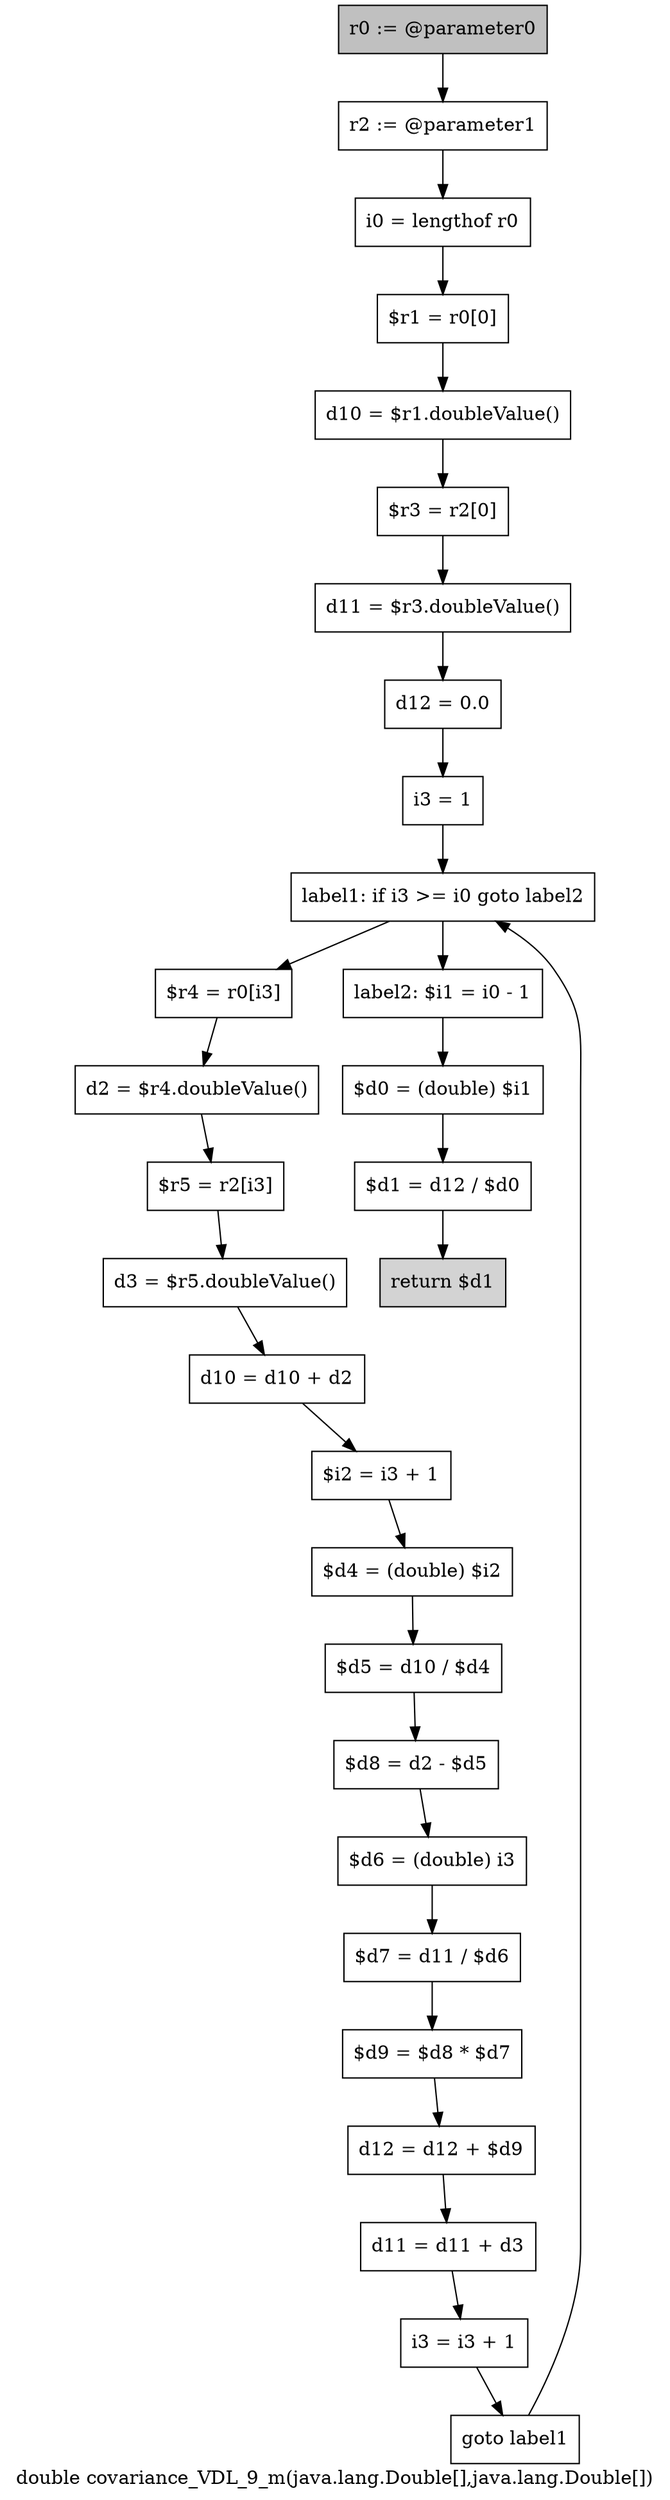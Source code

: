 digraph "double covariance_VDL_9_m(java.lang.Double[],java.lang.Double[])" {
    label="double covariance_VDL_9_m(java.lang.Double[],java.lang.Double[])";
    node [shape=box];
    "0" [style=filled,fillcolor=gray,label="r0 := @parameter0",];
    "1" [label="r2 := @parameter1",];
    "0"->"1";
    "2" [label="i0 = lengthof r0",];
    "1"->"2";
    "3" [label="$r1 = r0[0]",];
    "2"->"3";
    "4" [label="d10 = $r1.doubleValue()",];
    "3"->"4";
    "5" [label="$r3 = r2[0]",];
    "4"->"5";
    "6" [label="d11 = $r3.doubleValue()",];
    "5"->"6";
    "7" [label="d12 = 0.0",];
    "6"->"7";
    "8" [label="i3 = 1",];
    "7"->"8";
    "9" [label="label1: if i3 >= i0 goto label2",];
    "8"->"9";
    "10" [label="$r4 = r0[i3]",];
    "9"->"10";
    "26" [label="label2: $i1 = i0 - 1",];
    "9"->"26";
    "11" [label="d2 = $r4.doubleValue()",];
    "10"->"11";
    "12" [label="$r5 = r2[i3]",];
    "11"->"12";
    "13" [label="d3 = $r5.doubleValue()",];
    "12"->"13";
    "14" [label="d10 = d10 + d2",];
    "13"->"14";
    "15" [label="$i2 = i3 + 1",];
    "14"->"15";
    "16" [label="$d4 = (double) $i2",];
    "15"->"16";
    "17" [label="$d5 = d10 / $d4",];
    "16"->"17";
    "18" [label="$d8 = d2 - $d5",];
    "17"->"18";
    "19" [label="$d6 = (double) i3",];
    "18"->"19";
    "20" [label="$d7 = d11 / $d6",];
    "19"->"20";
    "21" [label="$d9 = $d8 * $d7",];
    "20"->"21";
    "22" [label="d12 = d12 + $d9",];
    "21"->"22";
    "23" [label="d11 = d11 + d3",];
    "22"->"23";
    "24" [label="i3 = i3 + 1",];
    "23"->"24";
    "25" [label="goto label1",];
    "24"->"25";
    "25"->"9";
    "27" [label="$d0 = (double) $i1",];
    "26"->"27";
    "28" [label="$d1 = d12 / $d0",];
    "27"->"28";
    "29" [style=filled,fillcolor=lightgray,label="return $d1",];
    "28"->"29";
}
